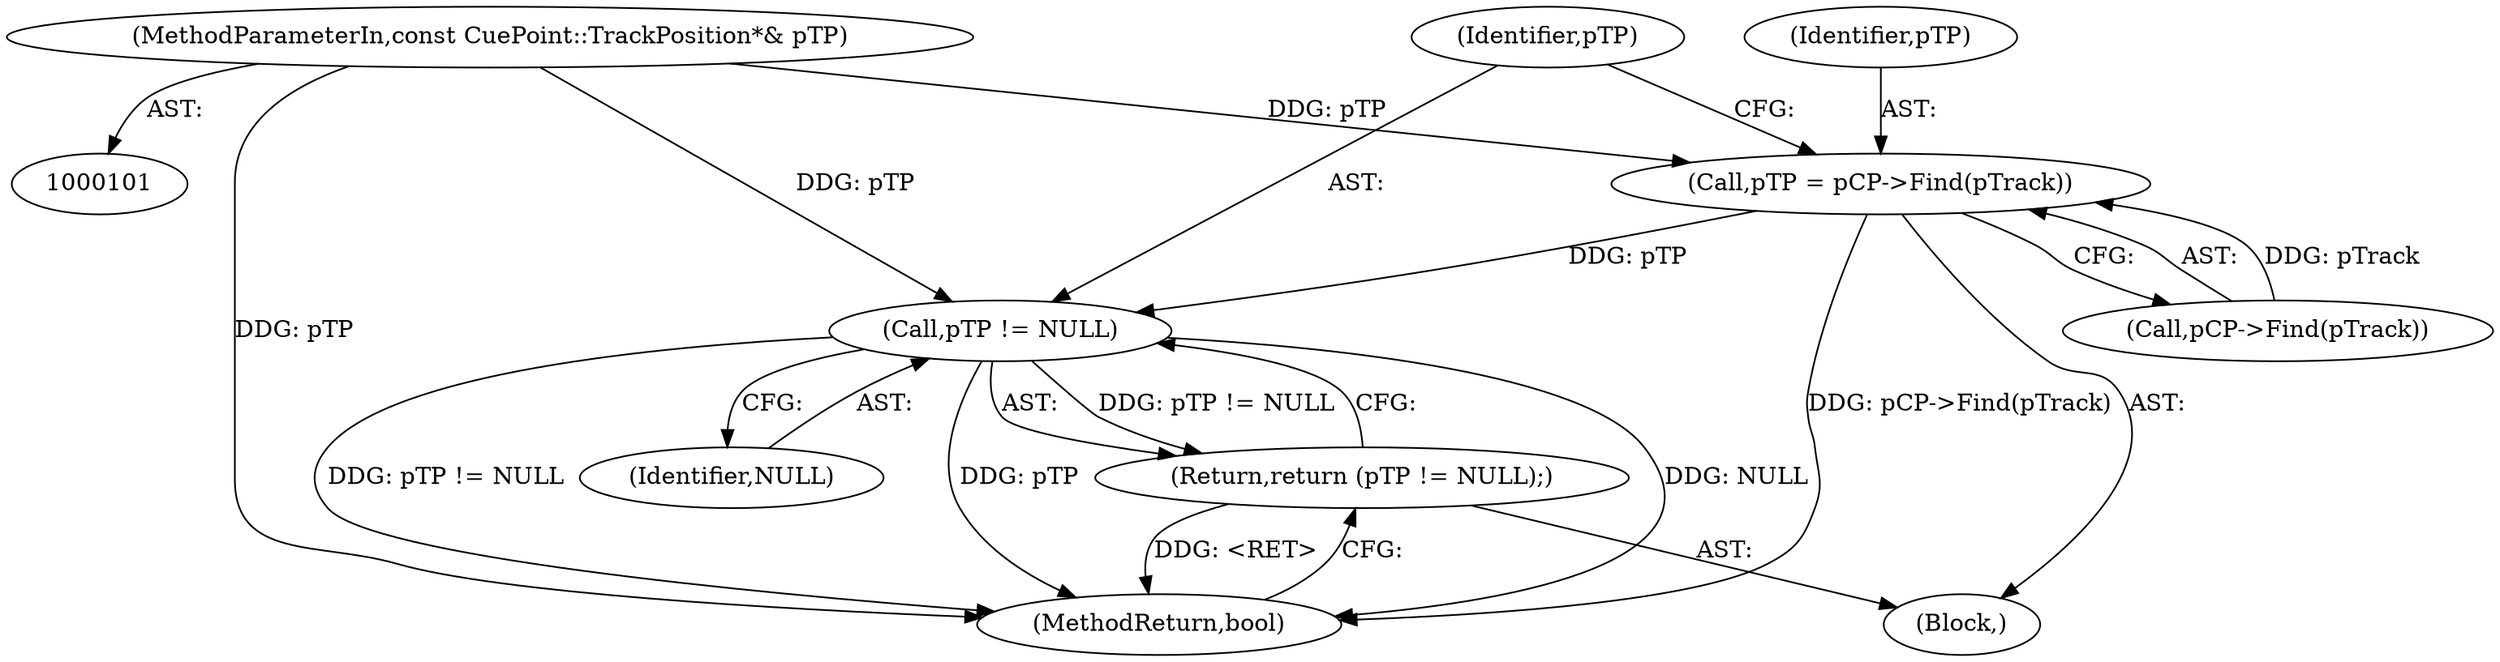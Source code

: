 digraph "0_Android_04839626ed859623901ebd3a5fd483982186b59d_39@pointer" {
"1000105" [label="(MethodParameterIn,const CuePoint::TrackPosition*& pTP)"];
"1000150" [label="(Call,pTP = pCP->Find(pTrack))"];
"1000155" [label="(Call,pTP != NULL)"];
"1000154" [label="(Return,return (pTP != NULL);)"];
"1000156" [label="(Identifier,pTP)"];
"1000152" [label="(Call,pCP->Find(pTrack))"];
"1000157" [label="(Identifier,NULL)"];
"1000154" [label="(Return,return (pTP != NULL);)"];
"1000235" [label="(MethodReturn,bool)"];
"1000105" [label="(MethodParameterIn,const CuePoint::TrackPosition*& pTP)"];
"1000151" [label="(Identifier,pTP)"];
"1000155" [label="(Call,pTP != NULL)"];
"1000150" [label="(Call,pTP = pCP->Find(pTrack))"];
"1000149" [label="(Block,)"];
"1000105" -> "1000101"  [label="AST: "];
"1000105" -> "1000235"  [label="DDG: pTP"];
"1000105" -> "1000150"  [label="DDG: pTP"];
"1000105" -> "1000155"  [label="DDG: pTP"];
"1000150" -> "1000149"  [label="AST: "];
"1000150" -> "1000152"  [label="CFG: "];
"1000151" -> "1000150"  [label="AST: "];
"1000152" -> "1000150"  [label="AST: "];
"1000156" -> "1000150"  [label="CFG: "];
"1000150" -> "1000235"  [label="DDG: pCP->Find(pTrack)"];
"1000152" -> "1000150"  [label="DDG: pTrack"];
"1000150" -> "1000155"  [label="DDG: pTP"];
"1000155" -> "1000154"  [label="AST: "];
"1000155" -> "1000157"  [label="CFG: "];
"1000156" -> "1000155"  [label="AST: "];
"1000157" -> "1000155"  [label="AST: "];
"1000154" -> "1000155"  [label="CFG: "];
"1000155" -> "1000235"  [label="DDG: NULL"];
"1000155" -> "1000235"  [label="DDG: pTP != NULL"];
"1000155" -> "1000235"  [label="DDG: pTP"];
"1000155" -> "1000154"  [label="DDG: pTP != NULL"];
"1000154" -> "1000149"  [label="AST: "];
"1000235" -> "1000154"  [label="CFG: "];
"1000154" -> "1000235"  [label="DDG: <RET>"];
}
